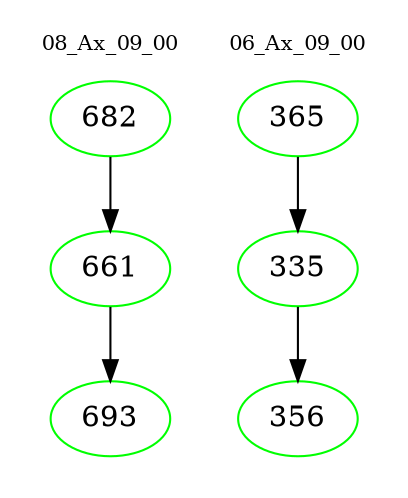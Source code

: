 digraph{
subgraph cluster_0 {
color = white
label = "08_Ax_09_00";
fontsize=10;
T0_682 [label="682", color="green"]
T0_682 -> T0_661 [color="black"]
T0_661 [label="661", color="green"]
T0_661 -> T0_693 [color="black"]
T0_693 [label="693", color="green"]
}
subgraph cluster_1 {
color = white
label = "06_Ax_09_00";
fontsize=10;
T1_365 [label="365", color="green"]
T1_365 -> T1_335 [color="black"]
T1_335 [label="335", color="green"]
T1_335 -> T1_356 [color="black"]
T1_356 [label="356", color="green"]
}
}
